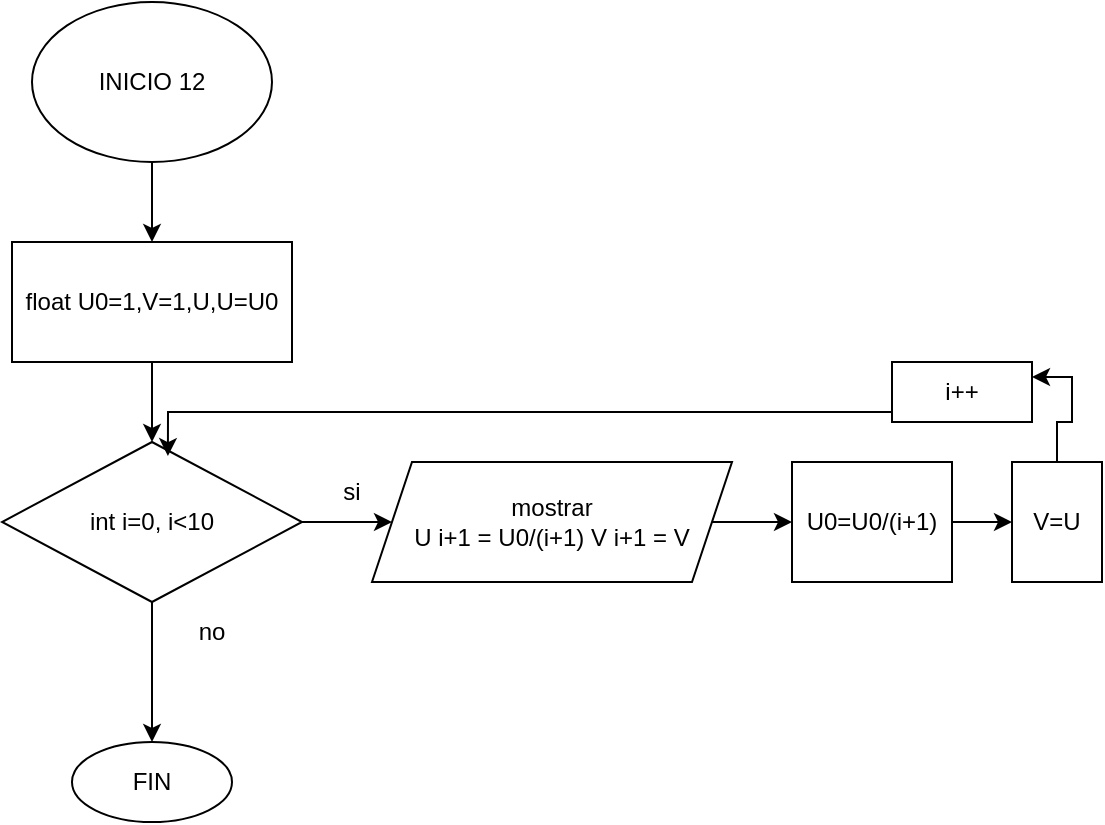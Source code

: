<mxfile version="24.4.0" type="github">
  <diagram name="Página-1" id="Pts4gjstaFWLmuZuFWx3">
    <mxGraphModel dx="730" dy="775" grid="1" gridSize="10" guides="1" tooltips="1" connect="1" arrows="1" fold="1" page="1" pageScale="1" pageWidth="827" pageHeight="1169" math="0" shadow="0">
      <root>
        <mxCell id="0" />
        <mxCell id="1" parent="0" />
        <mxCell id="nK1RkHp8lwgUXt8iDuil-3" value="" style="edgeStyle=orthogonalEdgeStyle;rounded=0;orthogonalLoop=1;jettySize=auto;html=1;" edge="1" parent="1" source="nK1RkHp8lwgUXt8iDuil-1" target="nK1RkHp8lwgUXt8iDuil-2">
          <mxGeometry relative="1" as="geometry" />
        </mxCell>
        <mxCell id="nK1RkHp8lwgUXt8iDuil-1" value="INICIO 12" style="ellipse;whiteSpace=wrap;html=1;" vertex="1" parent="1">
          <mxGeometry x="265" y="40" width="120" height="80" as="geometry" />
        </mxCell>
        <mxCell id="nK1RkHp8lwgUXt8iDuil-5" value="" style="edgeStyle=orthogonalEdgeStyle;rounded=0;orthogonalLoop=1;jettySize=auto;html=1;" edge="1" parent="1" source="nK1RkHp8lwgUXt8iDuil-2" target="nK1RkHp8lwgUXt8iDuil-4">
          <mxGeometry relative="1" as="geometry" />
        </mxCell>
        <mxCell id="nK1RkHp8lwgUXt8iDuil-2" value="float U0=1,V=1,U,U=U0" style="whiteSpace=wrap;html=1;" vertex="1" parent="1">
          <mxGeometry x="255" y="160" width="140" height="60" as="geometry" />
        </mxCell>
        <mxCell id="nK1RkHp8lwgUXt8iDuil-7" value="" style="edgeStyle=orthogonalEdgeStyle;rounded=0;orthogonalLoop=1;jettySize=auto;html=1;" edge="1" parent="1" source="nK1RkHp8lwgUXt8iDuil-4" target="nK1RkHp8lwgUXt8iDuil-6">
          <mxGeometry relative="1" as="geometry" />
        </mxCell>
        <mxCell id="nK1RkHp8lwgUXt8iDuil-11" value="" style="edgeStyle=orthogonalEdgeStyle;rounded=0;orthogonalLoop=1;jettySize=auto;html=1;" edge="1" parent="1" source="nK1RkHp8lwgUXt8iDuil-4" target="nK1RkHp8lwgUXt8iDuil-10">
          <mxGeometry relative="1" as="geometry" />
        </mxCell>
        <mxCell id="nK1RkHp8lwgUXt8iDuil-4" value="int i=0, i&amp;lt;10" style="rhombus;whiteSpace=wrap;html=1;" vertex="1" parent="1">
          <mxGeometry x="250" y="260" width="150" height="80" as="geometry" />
        </mxCell>
        <mxCell id="nK1RkHp8lwgUXt8iDuil-17" value="" style="edgeStyle=orthogonalEdgeStyle;rounded=0;orthogonalLoop=1;jettySize=auto;html=1;" edge="1" parent="1" source="nK1RkHp8lwgUXt8iDuil-6" target="nK1RkHp8lwgUXt8iDuil-16">
          <mxGeometry relative="1" as="geometry" />
        </mxCell>
        <mxCell id="nK1RkHp8lwgUXt8iDuil-6" value="&lt;div&gt;mostrar&lt;/div&gt;U i+1 = U0/(i+1) V i+1 = V" style="shape=parallelogram;perimeter=parallelogramPerimeter;whiteSpace=wrap;html=1;fixedSize=1;" vertex="1" parent="1">
          <mxGeometry x="435" y="270" width="180" height="60" as="geometry" />
        </mxCell>
        <mxCell id="nK1RkHp8lwgUXt8iDuil-9" value="si" style="text;html=1;align=center;verticalAlign=middle;whiteSpace=wrap;rounded=0;" vertex="1" parent="1">
          <mxGeometry x="395" y="270" width="60" height="30" as="geometry" />
        </mxCell>
        <mxCell id="nK1RkHp8lwgUXt8iDuil-10" value="FIN" style="ellipse;whiteSpace=wrap;html=1;" vertex="1" parent="1">
          <mxGeometry x="285" y="410" width="80" height="40" as="geometry" />
        </mxCell>
        <mxCell id="nK1RkHp8lwgUXt8iDuil-12" value="no" style="text;html=1;align=center;verticalAlign=middle;whiteSpace=wrap;rounded=0;" vertex="1" parent="1">
          <mxGeometry x="325" y="340" width="60" height="30" as="geometry" />
        </mxCell>
        <mxCell id="nK1RkHp8lwgUXt8iDuil-13" value="i++" style="rounded=0;whiteSpace=wrap;html=1;" vertex="1" parent="1">
          <mxGeometry x="695" y="220" width="70" height="30" as="geometry" />
        </mxCell>
        <mxCell id="nK1RkHp8lwgUXt8iDuil-15" style="edgeStyle=orthogonalEdgeStyle;rounded=0;orthogonalLoop=1;jettySize=auto;html=1;entryX=0.553;entryY=0.088;entryDx=0;entryDy=0;entryPerimeter=0;" edge="1" parent="1" source="nK1RkHp8lwgUXt8iDuil-13" target="nK1RkHp8lwgUXt8iDuil-4">
          <mxGeometry relative="1" as="geometry">
            <Array as="points">
              <mxPoint x="333" y="245" />
            </Array>
          </mxGeometry>
        </mxCell>
        <mxCell id="nK1RkHp8lwgUXt8iDuil-19" value="" style="edgeStyle=orthogonalEdgeStyle;rounded=0;orthogonalLoop=1;jettySize=auto;html=1;" edge="1" parent="1" source="nK1RkHp8lwgUXt8iDuil-16" target="nK1RkHp8lwgUXt8iDuil-18">
          <mxGeometry relative="1" as="geometry" />
        </mxCell>
        <mxCell id="nK1RkHp8lwgUXt8iDuil-16" value="U0=U0/(i+1)" style="whiteSpace=wrap;html=1;" vertex="1" parent="1">
          <mxGeometry x="645" y="270" width="80" height="60" as="geometry" />
        </mxCell>
        <mxCell id="nK1RkHp8lwgUXt8iDuil-20" style="edgeStyle=orthogonalEdgeStyle;rounded=0;orthogonalLoop=1;jettySize=auto;html=1;entryX=1;entryY=0.25;entryDx=0;entryDy=0;" edge="1" parent="1" source="nK1RkHp8lwgUXt8iDuil-18" target="nK1RkHp8lwgUXt8iDuil-13">
          <mxGeometry relative="1" as="geometry" />
        </mxCell>
        <mxCell id="nK1RkHp8lwgUXt8iDuil-18" value="V=U" style="whiteSpace=wrap;html=1;" vertex="1" parent="1">
          <mxGeometry x="755" y="270" width="45" height="60" as="geometry" />
        </mxCell>
      </root>
    </mxGraphModel>
  </diagram>
</mxfile>
